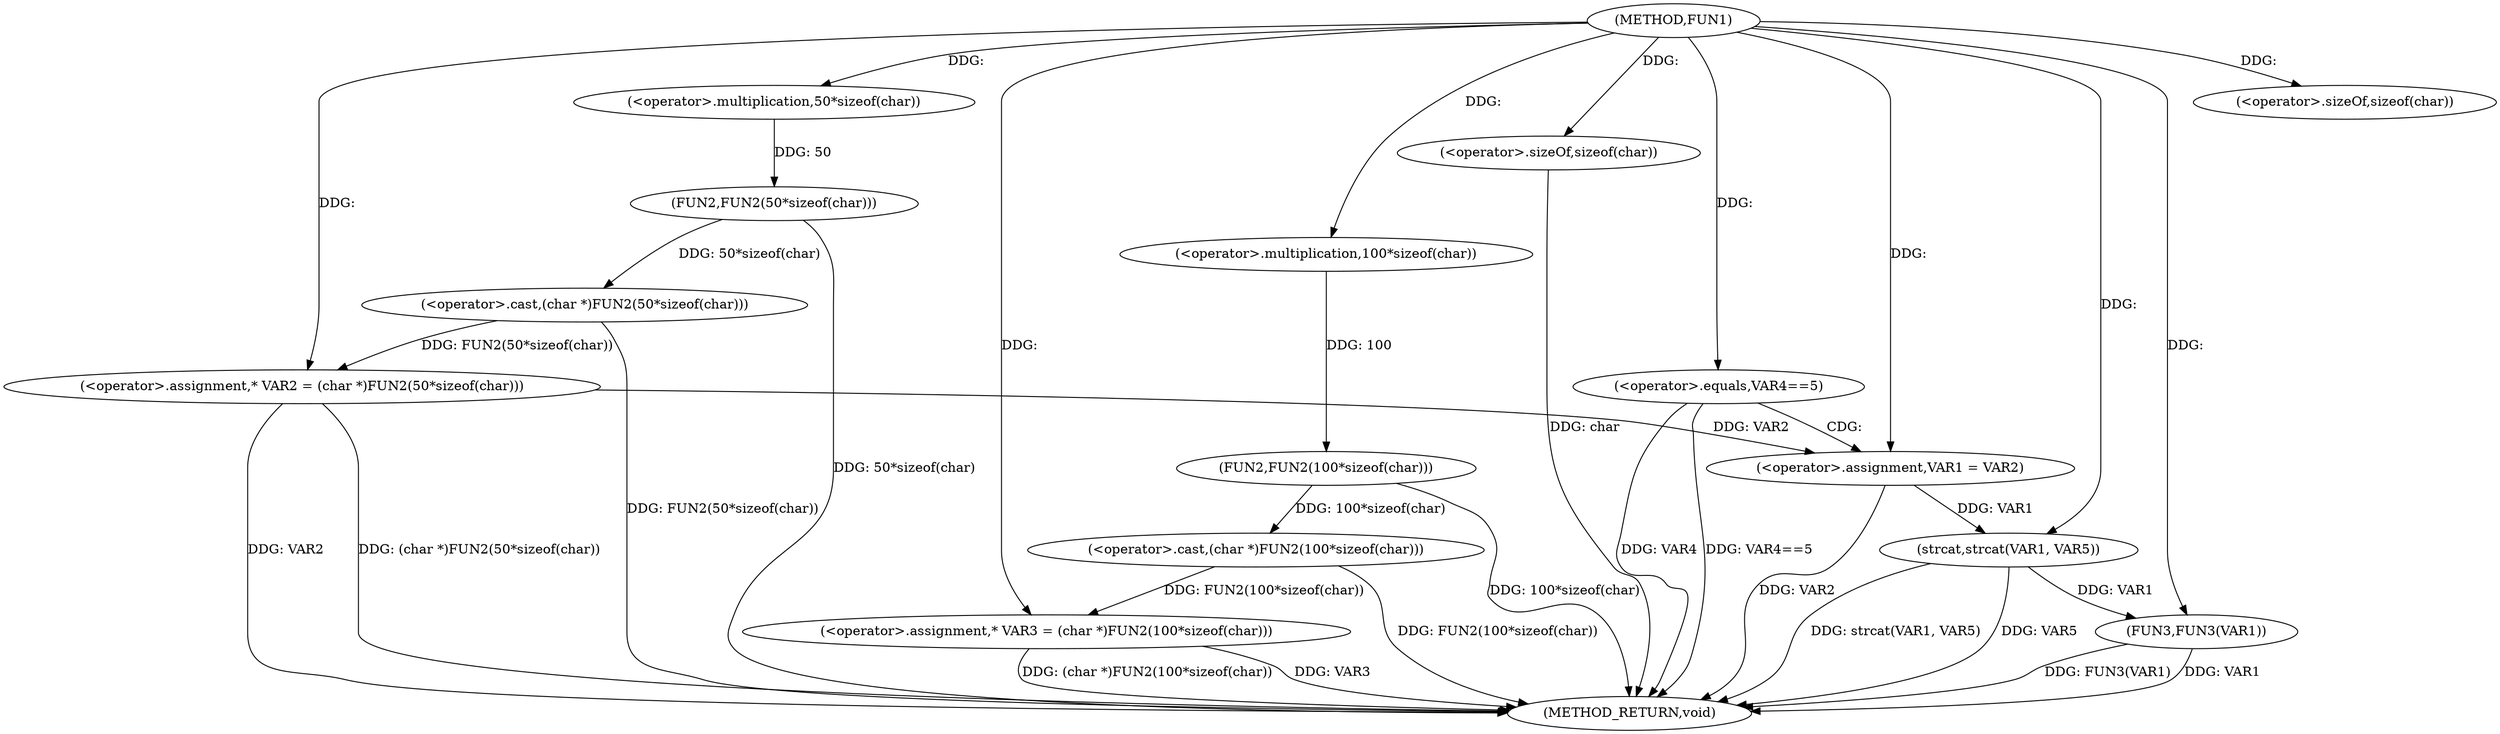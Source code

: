 digraph FUN1 {  
"1000100" [label = "(METHOD,FUN1)" ]
"1000138" [label = "(METHOD_RETURN,void)" ]
"1000104" [label = "(<operator>.assignment,* VAR2 = (char *)FUN2(50*sizeof(char)))" ]
"1000106" [label = "(<operator>.cast,(char *)FUN2(50*sizeof(char)))" ]
"1000108" [label = "(FUN2,FUN2(50*sizeof(char)))" ]
"1000109" [label = "(<operator>.multiplication,50*sizeof(char))" ]
"1000111" [label = "(<operator>.sizeOf,sizeof(char))" ]
"1000114" [label = "(<operator>.assignment,* VAR3 = (char *)FUN2(100*sizeof(char)))" ]
"1000116" [label = "(<operator>.cast,(char *)FUN2(100*sizeof(char)))" ]
"1000118" [label = "(FUN2,FUN2(100*sizeof(char)))" ]
"1000119" [label = "(<operator>.multiplication,100*sizeof(char))" ]
"1000121" [label = "(<operator>.sizeOf,sizeof(char))" ]
"1000124" [label = "(<operator>.equals,VAR4==5)" ]
"1000128" [label = "(<operator>.assignment,VAR1 = VAR2)" ]
"1000133" [label = "(strcat,strcat(VAR1, VAR5))" ]
"1000136" [label = "(FUN3,FUN3(VAR1))" ]
  "1000128" -> "1000138"  [ label = "DDG: VAR2"] 
  "1000124" -> "1000138"  [ label = "DDG: VAR4"] 
  "1000106" -> "1000138"  [ label = "DDG: FUN2(50*sizeof(char))"] 
  "1000104" -> "1000138"  [ label = "DDG: VAR2"] 
  "1000116" -> "1000138"  [ label = "DDG: FUN2(100*sizeof(char))"] 
  "1000133" -> "1000138"  [ label = "DDG: strcat(VAR1, VAR5)"] 
  "1000133" -> "1000138"  [ label = "DDG: VAR5"] 
  "1000118" -> "1000138"  [ label = "DDG: 100*sizeof(char)"] 
  "1000114" -> "1000138"  [ label = "DDG: (char *)FUN2(100*sizeof(char))"] 
  "1000124" -> "1000138"  [ label = "DDG: VAR4==5"] 
  "1000114" -> "1000138"  [ label = "DDG: VAR3"] 
  "1000136" -> "1000138"  [ label = "DDG: FUN3(VAR1)"] 
  "1000121" -> "1000138"  [ label = "DDG: char"] 
  "1000136" -> "1000138"  [ label = "DDG: VAR1"] 
  "1000104" -> "1000138"  [ label = "DDG: (char *)FUN2(50*sizeof(char))"] 
  "1000108" -> "1000138"  [ label = "DDG: 50*sizeof(char)"] 
  "1000106" -> "1000104"  [ label = "DDG: FUN2(50*sizeof(char))"] 
  "1000100" -> "1000104"  [ label = "DDG: "] 
  "1000108" -> "1000106"  [ label = "DDG: 50*sizeof(char)"] 
  "1000109" -> "1000108"  [ label = "DDG: 50"] 
  "1000100" -> "1000109"  [ label = "DDG: "] 
  "1000100" -> "1000111"  [ label = "DDG: "] 
  "1000116" -> "1000114"  [ label = "DDG: FUN2(100*sizeof(char))"] 
  "1000100" -> "1000114"  [ label = "DDG: "] 
  "1000118" -> "1000116"  [ label = "DDG: 100*sizeof(char)"] 
  "1000119" -> "1000118"  [ label = "DDG: 100"] 
  "1000100" -> "1000119"  [ label = "DDG: "] 
  "1000100" -> "1000121"  [ label = "DDG: "] 
  "1000100" -> "1000124"  [ label = "DDG: "] 
  "1000104" -> "1000128"  [ label = "DDG: VAR2"] 
  "1000100" -> "1000128"  [ label = "DDG: "] 
  "1000128" -> "1000133"  [ label = "DDG: VAR1"] 
  "1000100" -> "1000133"  [ label = "DDG: "] 
  "1000133" -> "1000136"  [ label = "DDG: VAR1"] 
  "1000100" -> "1000136"  [ label = "DDG: "] 
  "1000124" -> "1000128"  [ label = "CDG: "] 
}
